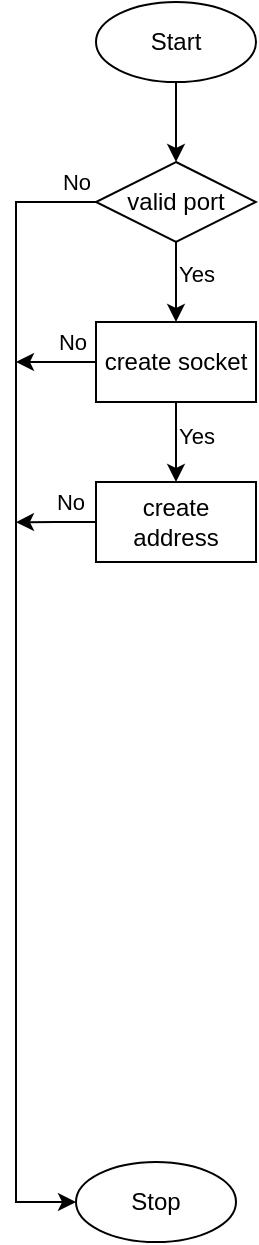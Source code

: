 <mxfile version="24.2.1" type="github">
  <diagram name="Página-1" id="omYgpNOIUWVMeZx5jfTq">
    <mxGraphModel dx="1407" dy="514" grid="1" gridSize="10" guides="1" tooltips="1" connect="1" arrows="1" fold="1" page="1" pageScale="1" pageWidth="827" pageHeight="1169" math="0" shadow="0">
      <root>
        <mxCell id="0" />
        <mxCell id="1" parent="0" />
        <mxCell id="AwB3Yyrr1kGuU9ck69ql-5" style="edgeStyle=orthogonalEdgeStyle;rounded=0;orthogonalLoop=1;jettySize=auto;html=1;exitX=0.5;exitY=1;exitDx=0;exitDy=0;" edge="1" parent="1" source="AwB3Yyrr1kGuU9ck69ql-1">
          <mxGeometry relative="1" as="geometry">
            <mxPoint x="240" y="120" as="targetPoint" />
          </mxGeometry>
        </mxCell>
        <mxCell id="AwB3Yyrr1kGuU9ck69ql-1" value="Start" style="ellipse;whiteSpace=wrap;html=1;" vertex="1" parent="1">
          <mxGeometry x="200" y="40" width="80" height="40" as="geometry" />
        </mxCell>
        <mxCell id="AwB3Yyrr1kGuU9ck69ql-2" value="&lt;div&gt;Stop&lt;/div&gt;" style="ellipse;whiteSpace=wrap;html=1;" vertex="1" parent="1">
          <mxGeometry x="190" y="620" width="80" height="40" as="geometry" />
        </mxCell>
        <mxCell id="AwB3Yyrr1kGuU9ck69ql-9" style="edgeStyle=orthogonalEdgeStyle;rounded=0;orthogonalLoop=1;jettySize=auto;html=1;exitX=0;exitY=0.5;exitDx=0;exitDy=0;entryX=0;entryY=0.5;entryDx=0;entryDy=0;" edge="1" parent="1" target="AwB3Yyrr1kGuU9ck69ql-2">
          <mxGeometry relative="1" as="geometry">
            <mxPoint x="200" y="140" as="sourcePoint" />
            <Array as="points">
              <mxPoint x="160" y="140" />
              <mxPoint x="160" y="640" />
            </Array>
          </mxGeometry>
        </mxCell>
        <mxCell id="AwB3Yyrr1kGuU9ck69ql-14" value="No" style="edgeLabel;html=1;align=center;verticalAlign=middle;resizable=0;points=[];" vertex="1" connectable="0" parent="AwB3Yyrr1kGuU9ck69ql-9">
          <mxGeometry x="-0.887" y="-2" relative="1" as="geometry">
            <mxPoint x="22" y="-8" as="offset" />
          </mxGeometry>
        </mxCell>
        <mxCell id="AwB3Yyrr1kGuU9ck69ql-21" style="edgeStyle=orthogonalEdgeStyle;rounded=0;orthogonalLoop=1;jettySize=auto;html=1;exitX=0;exitY=0.5;exitDx=0;exitDy=0;" edge="1" parent="1" source="AwB3Yyrr1kGuU9ck69ql-7">
          <mxGeometry relative="1" as="geometry">
            <mxPoint x="160" y="219.976" as="targetPoint" />
          </mxGeometry>
        </mxCell>
        <mxCell id="AwB3Yyrr1kGuU9ck69ql-24" value="No" style="edgeLabel;html=1;align=center;verticalAlign=middle;resizable=0;points=[];" vertex="1" connectable="0" parent="AwB3Yyrr1kGuU9ck69ql-21">
          <mxGeometry x="-0.373" y="1" relative="1" as="geometry">
            <mxPoint y="-11" as="offset" />
          </mxGeometry>
        </mxCell>
        <mxCell id="AwB3Yyrr1kGuU9ck69ql-22" style="edgeStyle=orthogonalEdgeStyle;rounded=0;orthogonalLoop=1;jettySize=auto;html=1;exitX=0.5;exitY=1;exitDx=0;exitDy=0;entryX=0.5;entryY=0;entryDx=0;entryDy=0;" edge="1" parent="1" source="AwB3Yyrr1kGuU9ck69ql-7" target="AwB3Yyrr1kGuU9ck69ql-19">
          <mxGeometry relative="1" as="geometry" />
        </mxCell>
        <mxCell id="AwB3Yyrr1kGuU9ck69ql-26" value="Yes" style="edgeLabel;html=1;align=center;verticalAlign=middle;resizable=0;points=[];" vertex="1" connectable="0" parent="AwB3Yyrr1kGuU9ck69ql-22">
          <mxGeometry x="-0.176" y="-1" relative="1" as="geometry">
            <mxPoint x="11" as="offset" />
          </mxGeometry>
        </mxCell>
        <mxCell id="AwB3Yyrr1kGuU9ck69ql-7" value="create socket" style="whiteSpace=wrap;html=1;rounded=0;" vertex="1" parent="1">
          <mxGeometry x="200" y="200" width="80" height="40" as="geometry" />
        </mxCell>
        <mxCell id="AwB3Yyrr1kGuU9ck69ql-11" value="" style="edgeStyle=orthogonalEdgeStyle;rounded=0;orthogonalLoop=1;jettySize=auto;html=1;" edge="1" parent="1" target="AwB3Yyrr1kGuU9ck69ql-10">
          <mxGeometry relative="1" as="geometry">
            <mxPoint x="240" y="160" as="sourcePoint" />
            <mxPoint x="240" y="200" as="targetPoint" />
          </mxGeometry>
        </mxCell>
        <mxCell id="AwB3Yyrr1kGuU9ck69ql-16" style="edgeStyle=orthogonalEdgeStyle;rounded=0;orthogonalLoop=1;jettySize=auto;html=1;exitX=0.5;exitY=1;exitDx=0;exitDy=0;entryX=0.5;entryY=0;entryDx=0;entryDy=0;" edge="1" parent="1" source="AwB3Yyrr1kGuU9ck69ql-10" target="AwB3Yyrr1kGuU9ck69ql-7">
          <mxGeometry relative="1" as="geometry" />
        </mxCell>
        <mxCell id="AwB3Yyrr1kGuU9ck69ql-17" value="Yes" style="edgeLabel;html=1;align=center;verticalAlign=middle;resizable=0;points=[];" vertex="1" connectable="0" parent="AwB3Yyrr1kGuU9ck69ql-16">
          <mxGeometry x="-0.218" relative="1" as="geometry">
            <mxPoint x="10" as="offset" />
          </mxGeometry>
        </mxCell>
        <mxCell id="AwB3Yyrr1kGuU9ck69ql-10" value="valid port" style="rhombus;whiteSpace=wrap;html=1;" vertex="1" parent="1">
          <mxGeometry x="200" y="120" width="80" height="40" as="geometry" />
        </mxCell>
        <mxCell id="AwB3Yyrr1kGuU9ck69ql-23" style="edgeStyle=orthogonalEdgeStyle;rounded=0;orthogonalLoop=1;jettySize=auto;html=1;exitX=0;exitY=0.5;exitDx=0;exitDy=0;" edge="1" parent="1" source="AwB3Yyrr1kGuU9ck69ql-19">
          <mxGeometry relative="1" as="geometry">
            <mxPoint x="160" y="300.095" as="targetPoint" />
          </mxGeometry>
        </mxCell>
        <mxCell id="AwB3Yyrr1kGuU9ck69ql-25" value="No" style="edgeLabel;html=1;align=center;verticalAlign=middle;resizable=0;points=[];" vertex="1" connectable="0" parent="AwB3Yyrr1kGuU9ck69ql-23">
          <mxGeometry x="-0.351" y="-2" relative="1" as="geometry">
            <mxPoint y="-8" as="offset" />
          </mxGeometry>
        </mxCell>
        <mxCell id="AwB3Yyrr1kGuU9ck69ql-19" value="create address" style="rounded=0;whiteSpace=wrap;html=1;" vertex="1" parent="1">
          <mxGeometry x="200" y="280" width="80" height="40" as="geometry" />
        </mxCell>
      </root>
    </mxGraphModel>
  </diagram>
</mxfile>

